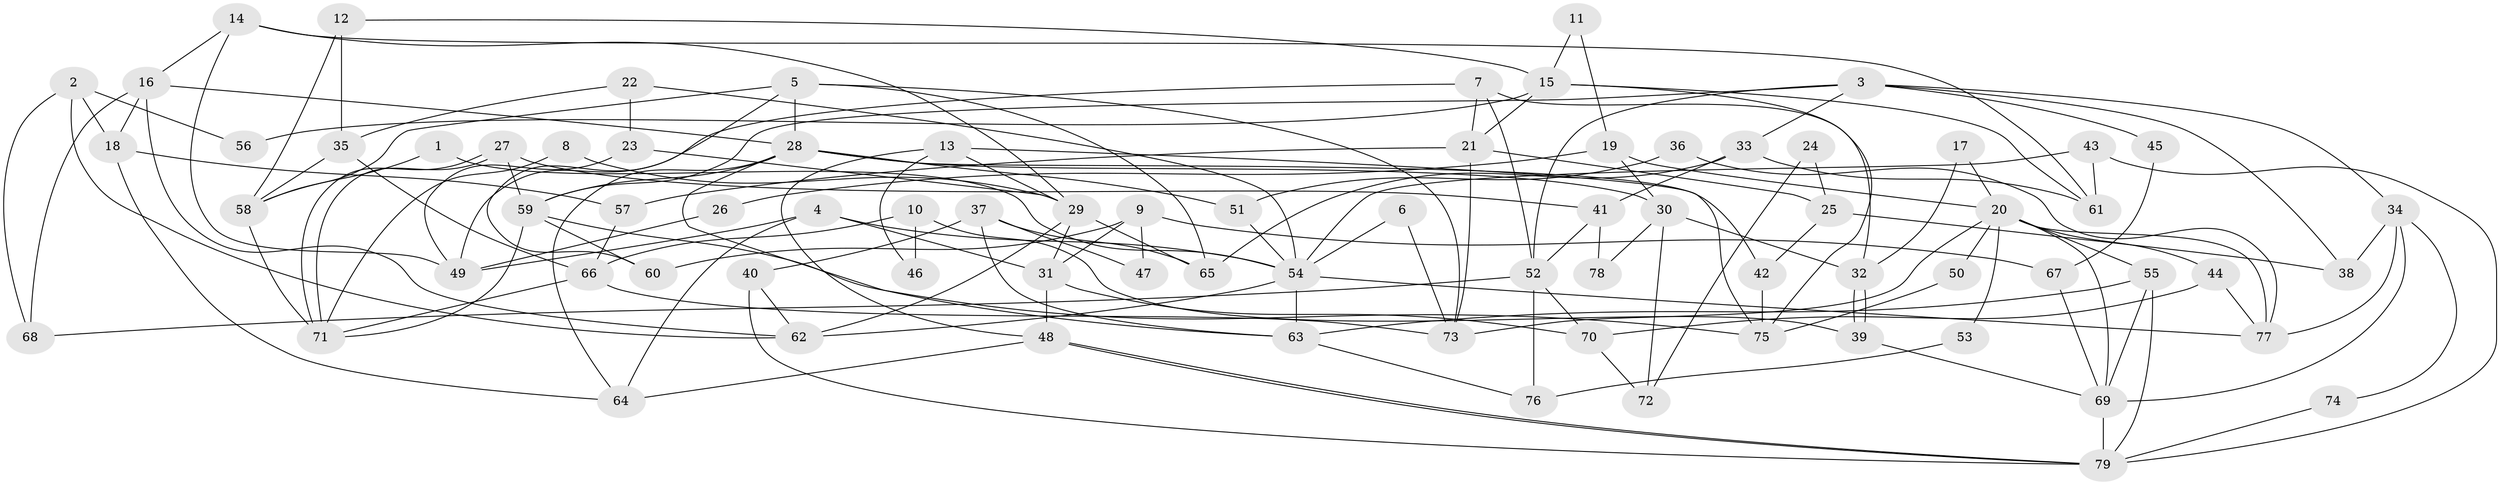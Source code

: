// Generated by graph-tools (version 1.1) at 2025/50/03/09/25 03:50:09]
// undirected, 79 vertices, 158 edges
graph export_dot {
graph [start="1"]
  node [color=gray90,style=filled];
  1;
  2;
  3;
  4;
  5;
  6;
  7;
  8;
  9;
  10;
  11;
  12;
  13;
  14;
  15;
  16;
  17;
  18;
  19;
  20;
  21;
  22;
  23;
  24;
  25;
  26;
  27;
  28;
  29;
  30;
  31;
  32;
  33;
  34;
  35;
  36;
  37;
  38;
  39;
  40;
  41;
  42;
  43;
  44;
  45;
  46;
  47;
  48;
  49;
  50;
  51;
  52;
  53;
  54;
  55;
  56;
  57;
  58;
  59;
  60;
  61;
  62;
  63;
  64;
  65;
  66;
  67;
  68;
  69;
  70;
  71;
  72;
  73;
  74;
  75;
  76;
  77;
  78;
  79;
  1 -- 58;
  1 -- 54;
  2 -- 62;
  2 -- 18;
  2 -- 56;
  2 -- 68;
  3 -- 34;
  3 -- 59;
  3 -- 33;
  3 -- 38;
  3 -- 45;
  3 -- 52;
  4 -- 49;
  4 -- 31;
  4 -- 54;
  4 -- 64;
  5 -- 28;
  5 -- 65;
  5 -- 58;
  5 -- 60;
  5 -- 73;
  6 -- 73;
  6 -- 54;
  7 -- 52;
  7 -- 21;
  7 -- 32;
  7 -- 49;
  8 -- 29;
  8 -- 71;
  9 -- 60;
  9 -- 31;
  9 -- 47;
  9 -- 67;
  10 -- 39;
  10 -- 66;
  10 -- 46;
  11 -- 15;
  11 -- 19;
  12 -- 58;
  12 -- 35;
  12 -- 15;
  13 -- 75;
  13 -- 29;
  13 -- 46;
  13 -- 48;
  14 -- 49;
  14 -- 61;
  14 -- 16;
  14 -- 29;
  15 -- 75;
  15 -- 21;
  15 -- 56;
  15 -- 61;
  16 -- 62;
  16 -- 18;
  16 -- 28;
  16 -- 68;
  17 -- 20;
  17 -- 32;
  18 -- 64;
  18 -- 57;
  19 -- 30;
  19 -- 20;
  19 -- 26;
  20 -- 73;
  20 -- 55;
  20 -- 44;
  20 -- 50;
  20 -- 53;
  20 -- 69;
  20 -- 77;
  21 -- 73;
  21 -- 25;
  21 -- 57;
  22 -- 54;
  22 -- 35;
  22 -- 23;
  23 -- 29;
  23 -- 49;
  24 -- 25;
  24 -- 72;
  25 -- 38;
  25 -- 42;
  26 -- 49;
  27 -- 71;
  27 -- 71;
  27 -- 41;
  27 -- 59;
  28 -- 64;
  28 -- 30;
  28 -- 42;
  28 -- 51;
  28 -- 59;
  28 -- 63;
  29 -- 65;
  29 -- 31;
  29 -- 62;
  30 -- 32;
  30 -- 72;
  30 -- 78;
  31 -- 48;
  31 -- 70;
  32 -- 39;
  32 -- 39;
  33 -- 61;
  33 -- 41;
  33 -- 65;
  34 -- 77;
  34 -- 69;
  34 -- 38;
  34 -- 74;
  35 -- 66;
  35 -- 58;
  36 -- 51;
  36 -- 77;
  37 -- 40;
  37 -- 63;
  37 -- 47;
  37 -- 65;
  39 -- 69;
  40 -- 79;
  40 -- 62;
  41 -- 52;
  41 -- 78;
  42 -- 75;
  43 -- 79;
  43 -- 54;
  43 -- 61;
  44 -- 70;
  44 -- 77;
  45 -- 67;
  48 -- 79;
  48 -- 79;
  48 -- 64;
  50 -- 75;
  51 -- 54;
  52 -- 68;
  52 -- 70;
  52 -- 76;
  53 -- 76;
  54 -- 77;
  54 -- 62;
  54 -- 63;
  55 -- 69;
  55 -- 63;
  55 -- 79;
  57 -- 66;
  58 -- 71;
  59 -- 60;
  59 -- 71;
  59 -- 75;
  63 -- 76;
  66 -- 71;
  66 -- 73;
  67 -- 69;
  69 -- 79;
  70 -- 72;
  74 -- 79;
}
